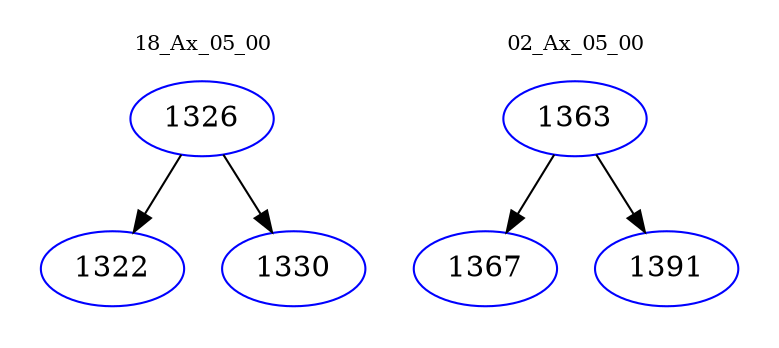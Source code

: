 digraph{
subgraph cluster_0 {
color = white
label = "18_Ax_05_00";
fontsize=10;
T0_1326 [label="1326", color="blue"]
T0_1326 -> T0_1322 [color="black"]
T0_1322 [label="1322", color="blue"]
T0_1326 -> T0_1330 [color="black"]
T0_1330 [label="1330", color="blue"]
}
subgraph cluster_1 {
color = white
label = "02_Ax_05_00";
fontsize=10;
T1_1363 [label="1363", color="blue"]
T1_1363 -> T1_1367 [color="black"]
T1_1367 [label="1367", color="blue"]
T1_1363 -> T1_1391 [color="black"]
T1_1391 [label="1391", color="blue"]
}
}
